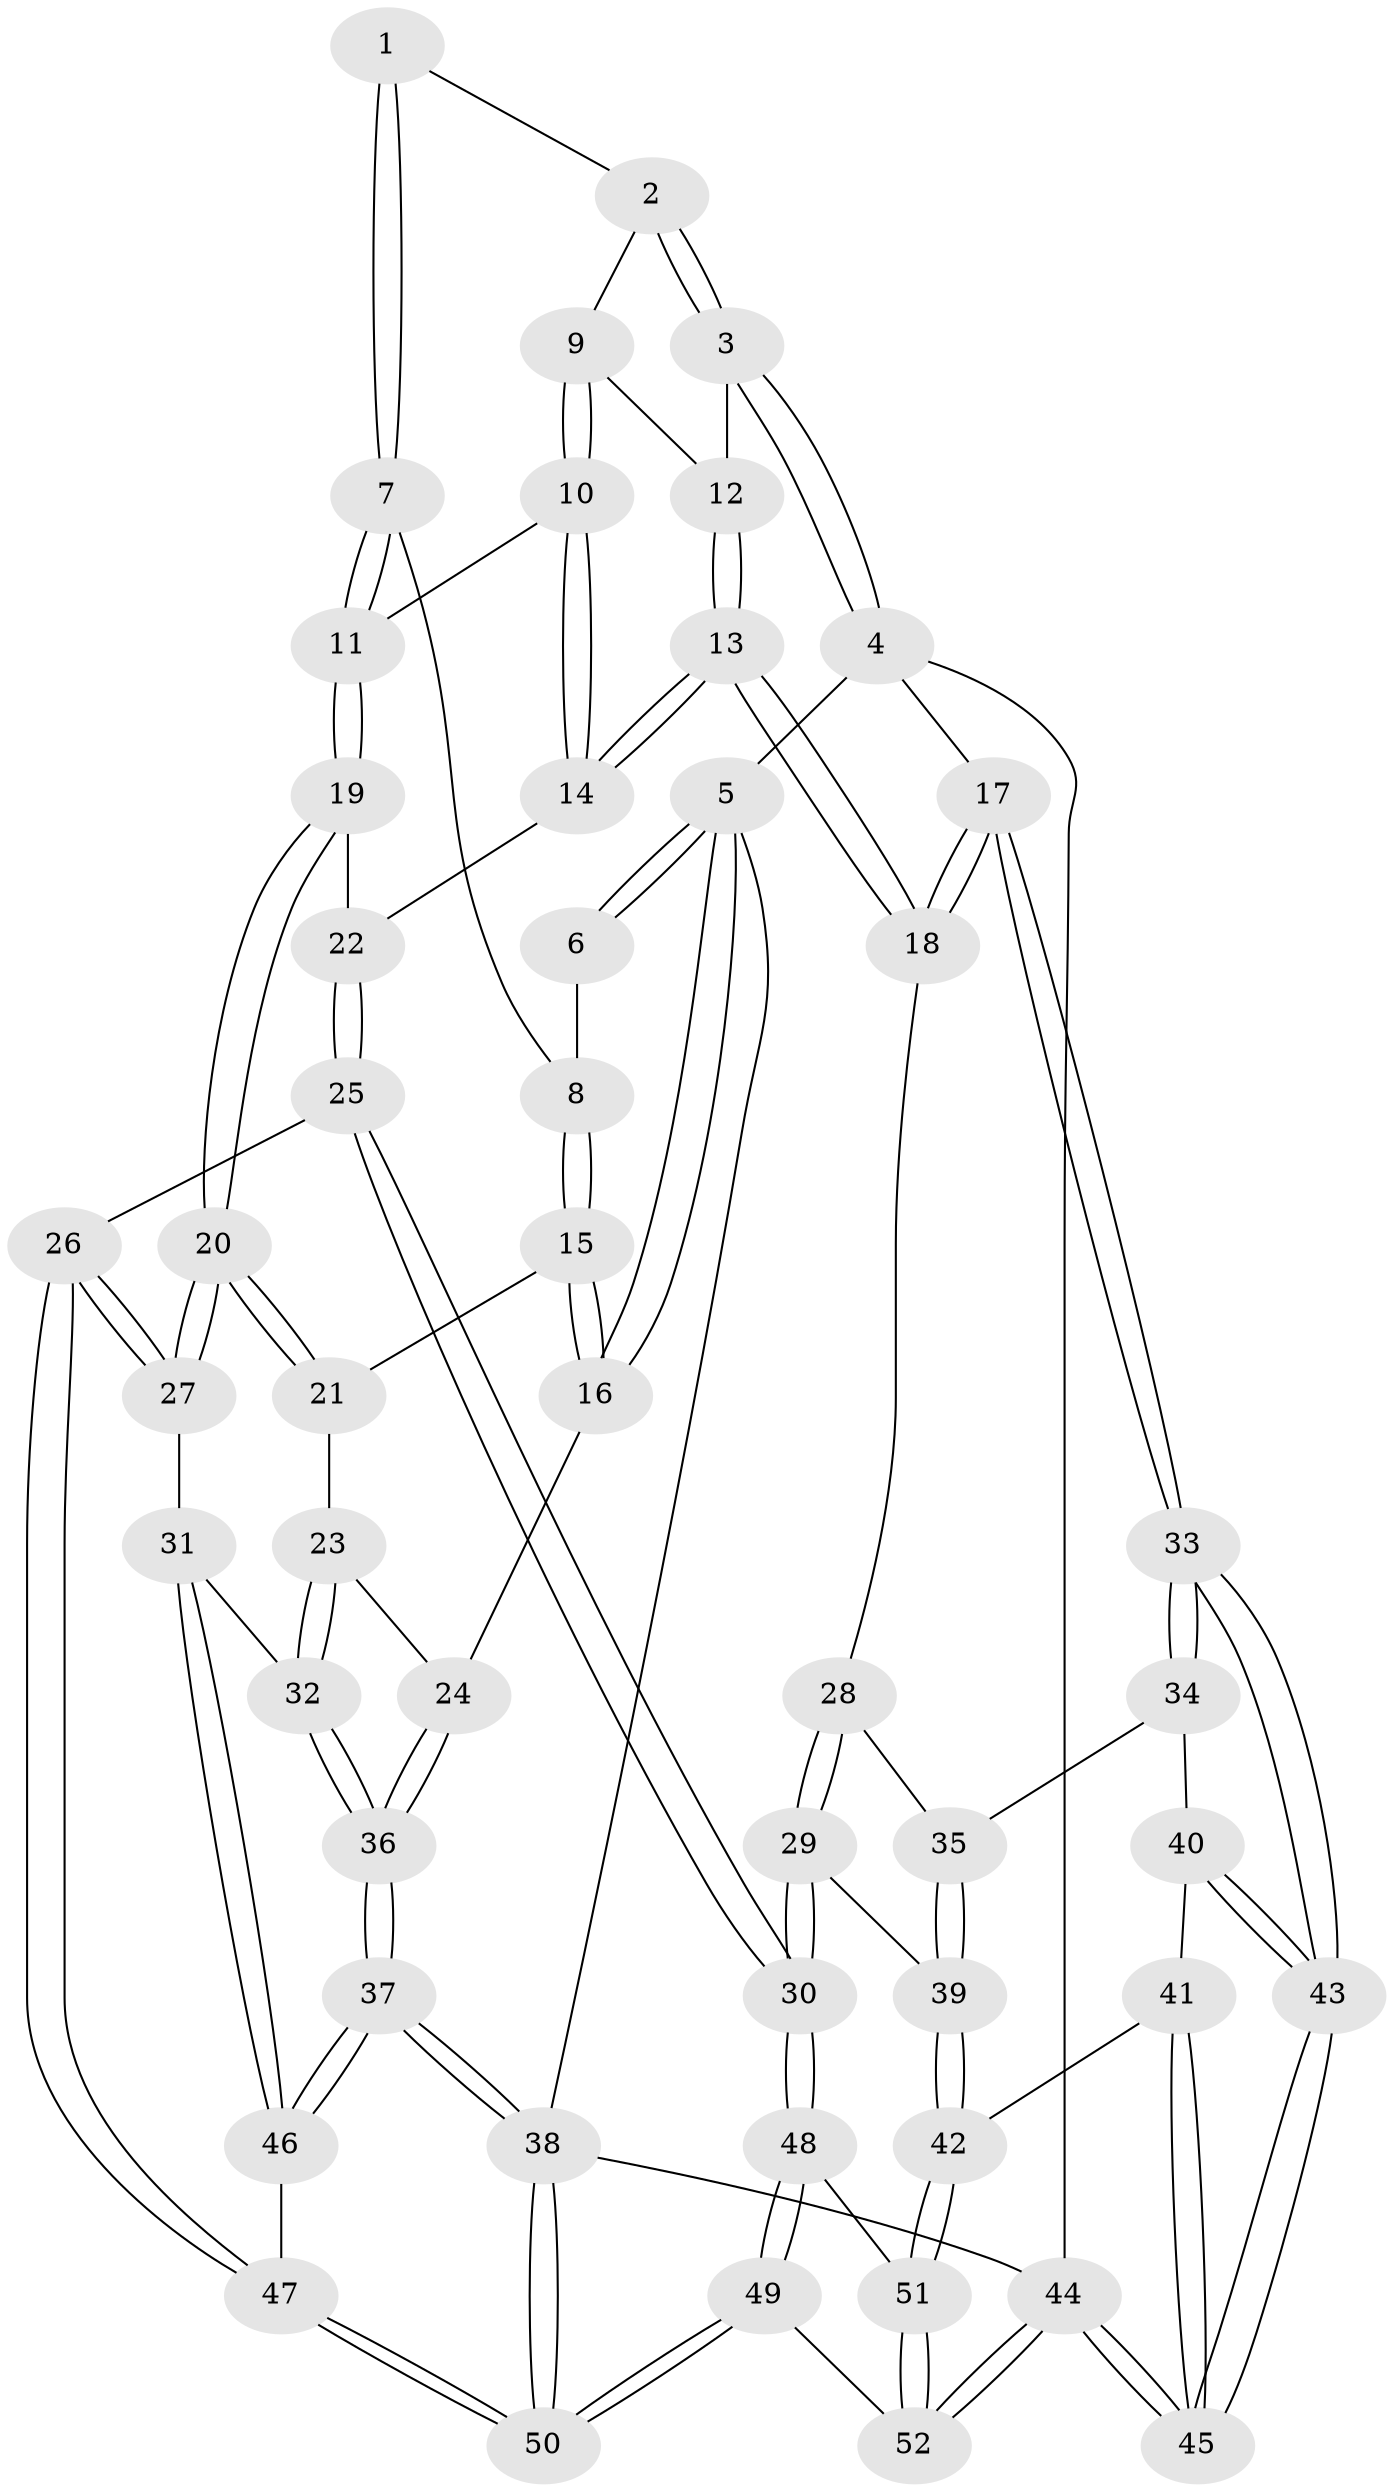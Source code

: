 // Generated by graph-tools (version 1.1) at 2025/03/03/09/25 03:03:19]
// undirected, 52 vertices, 127 edges
graph export_dot {
graph [start="1"]
  node [color=gray90,style=filled];
  1 [pos="+0.5797879010152914+0"];
  2 [pos="+0.6315749894216407+0"];
  3 [pos="+1+0"];
  4 [pos="+1+0"];
  5 [pos="+0+0"];
  6 [pos="+0.22451880539556485+0"];
  7 [pos="+0.47083297306621846+0.17706198907935944"];
  8 [pos="+0.28360804708867854+0.14522465969091133"];
  9 [pos="+0.7007675996085956+0.11595795507592192"];
  10 [pos="+0.6791019628199438+0.206876049399961"];
  11 [pos="+0.4836389019881702+0.19429044865655512"];
  12 [pos="+0.8941624411856157+0.09918130988050748"];
  13 [pos="+0.8371820976455666+0.33792984393899483"];
  14 [pos="+0.7416592815301569+0.29932954641179993"];
  15 [pos="+0.20536329128306302+0.2384097776182314"];
  16 [pos="+0+0.009673072021299273"];
  17 [pos="+1+0.43060943406185465"];
  18 [pos="+0.8479506622010499+0.35019884927594114"];
  19 [pos="+0.47568449686075154+0.32891772400004765"];
  20 [pos="+0.42840725347527003+0.4552449868917622"];
  21 [pos="+0.2068285224381145+0.2789017132297351"];
  22 [pos="+0.694613245771328+0.3286901362606374"];
  23 [pos="+0.13277047424724944+0.38213155360733175"];
  24 [pos="+0+0.3772755470362115"];
  25 [pos="+0.49346029671709574+0.5685616068874744"];
  26 [pos="+0.4896293842506914+0.5672958160293977"];
  27 [pos="+0.44320538995658765+0.5256642431834687"];
  28 [pos="+0.7694691278440914+0.49997332073203166"];
  29 [pos="+0.6093830529583254+0.6057265234703265"];
  30 [pos="+0.5505194499083179+0.6062832010112444"];
  31 [pos="+0.1712571326591471+0.5823952480656853"];
  32 [pos="+0.1645271743910436+0.5752220270386414"];
  33 [pos="+1+0.4913647796025997"];
  34 [pos="+0.8605677027722229+0.5915980864050853"];
  35 [pos="+0.8370348964094525+0.5819065504662819"];
  36 [pos="+0+0.5302458566315342"];
  37 [pos="+0+0.9143659125667735"];
  38 [pos="+0+1"];
  39 [pos="+0.7558863743992844+0.70201385658812"];
  40 [pos="+0.8638712055008708+0.6200852265388971"];
  41 [pos="+0.8297771362779595+0.78169594213126"];
  42 [pos="+0.8277717451105472+0.7814605350724837"];
  43 [pos="+1+0.8600970102892803"];
  44 [pos="+1+1"];
  45 [pos="+1+0.9313813206757449"];
  46 [pos="+0.15174465513924082+0.7158791660413262"];
  47 [pos="+0.2849244904809369+0.8667523843035855"];
  48 [pos="+0.5598140260690715+0.7202509183739522"];
  49 [pos="+0.38216011560295304+1"];
  50 [pos="+0.33033501387525627+1"];
  51 [pos="+0.686686051642871+0.8873781990869073"];
  52 [pos="+0.6148235060527965+1"];
  1 -- 2;
  1 -- 7;
  1 -- 7;
  2 -- 3;
  2 -- 3;
  2 -- 9;
  3 -- 4;
  3 -- 4;
  3 -- 12;
  4 -- 5;
  4 -- 17;
  4 -- 44;
  5 -- 6;
  5 -- 6;
  5 -- 16;
  5 -- 16;
  5 -- 38;
  6 -- 8;
  7 -- 8;
  7 -- 11;
  7 -- 11;
  8 -- 15;
  8 -- 15;
  9 -- 10;
  9 -- 10;
  9 -- 12;
  10 -- 11;
  10 -- 14;
  10 -- 14;
  11 -- 19;
  11 -- 19;
  12 -- 13;
  12 -- 13;
  13 -- 14;
  13 -- 14;
  13 -- 18;
  13 -- 18;
  14 -- 22;
  15 -- 16;
  15 -- 16;
  15 -- 21;
  16 -- 24;
  17 -- 18;
  17 -- 18;
  17 -- 33;
  17 -- 33;
  18 -- 28;
  19 -- 20;
  19 -- 20;
  19 -- 22;
  20 -- 21;
  20 -- 21;
  20 -- 27;
  20 -- 27;
  21 -- 23;
  22 -- 25;
  22 -- 25;
  23 -- 24;
  23 -- 32;
  23 -- 32;
  24 -- 36;
  24 -- 36;
  25 -- 26;
  25 -- 30;
  25 -- 30;
  26 -- 27;
  26 -- 27;
  26 -- 47;
  26 -- 47;
  27 -- 31;
  28 -- 29;
  28 -- 29;
  28 -- 35;
  29 -- 30;
  29 -- 30;
  29 -- 39;
  30 -- 48;
  30 -- 48;
  31 -- 32;
  31 -- 46;
  31 -- 46;
  32 -- 36;
  32 -- 36;
  33 -- 34;
  33 -- 34;
  33 -- 43;
  33 -- 43;
  34 -- 35;
  34 -- 40;
  35 -- 39;
  35 -- 39;
  36 -- 37;
  36 -- 37;
  37 -- 38;
  37 -- 38;
  37 -- 46;
  37 -- 46;
  38 -- 50;
  38 -- 50;
  38 -- 44;
  39 -- 42;
  39 -- 42;
  40 -- 41;
  40 -- 43;
  40 -- 43;
  41 -- 42;
  41 -- 45;
  41 -- 45;
  42 -- 51;
  42 -- 51;
  43 -- 45;
  43 -- 45;
  44 -- 45;
  44 -- 45;
  44 -- 52;
  44 -- 52;
  46 -- 47;
  47 -- 50;
  47 -- 50;
  48 -- 49;
  48 -- 49;
  48 -- 51;
  49 -- 50;
  49 -- 50;
  49 -- 52;
  51 -- 52;
  51 -- 52;
}
